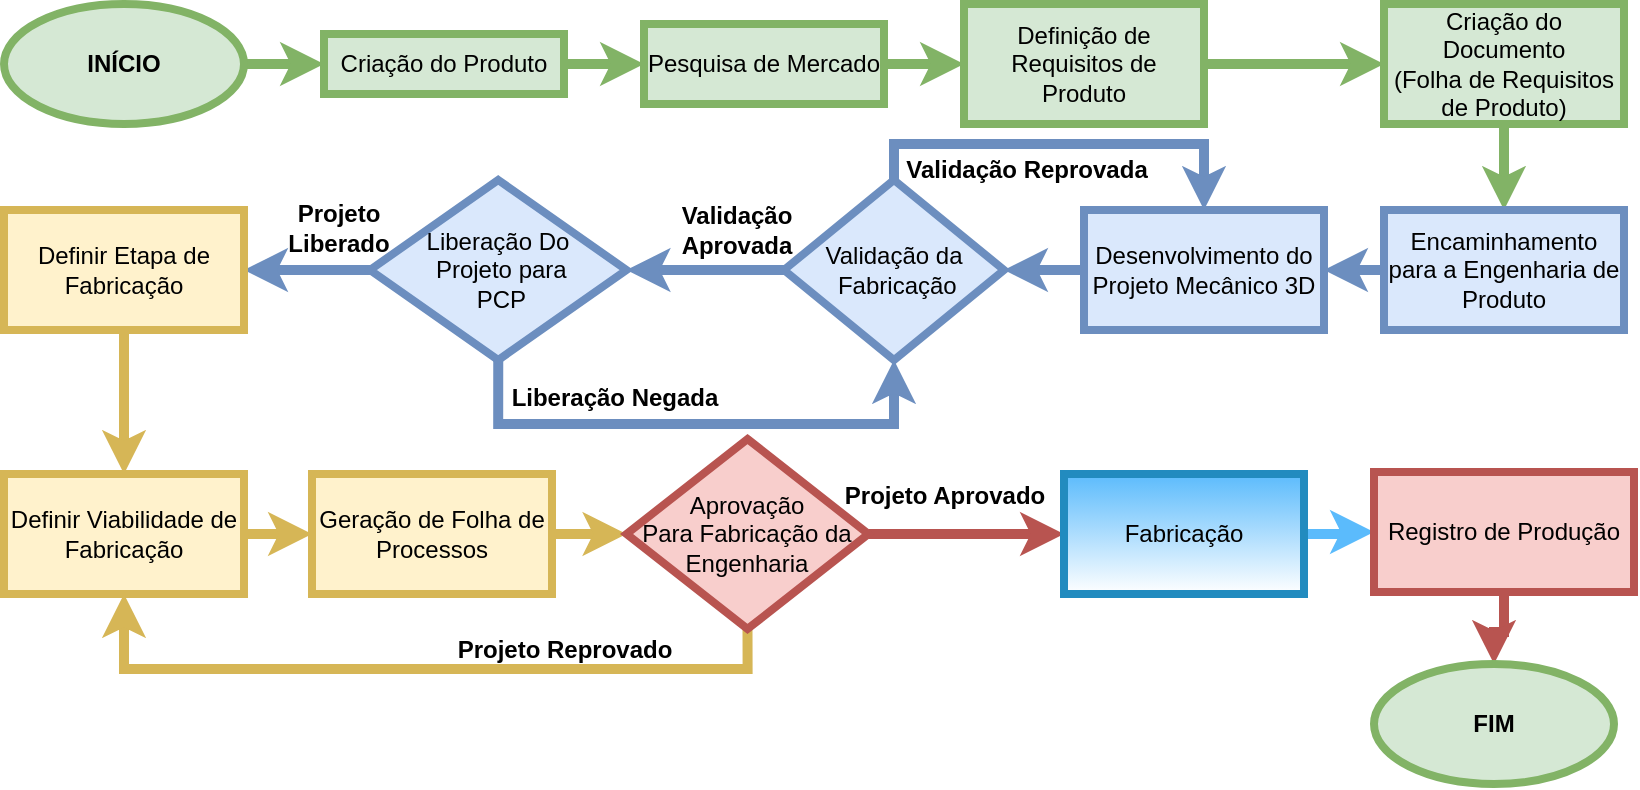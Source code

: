 <mxfile version="15.5.8" type="github">
  <diagram id="SodQkscSPkKaEFACgImG" name="Page-1">
    <mxGraphModel dx="1422" dy="794" grid="1" gridSize="10" guides="1" tooltips="1" connect="1" arrows="1" fold="1" page="1" pageScale="1" pageWidth="827" pageHeight="1169" math="0" shadow="0">
      <root>
        <mxCell id="0" />
        <mxCell id="1" parent="0" />
        <mxCell id="z-3LRpEQlULu_if7Jt6z-3" value="" style="edgeStyle=orthogonalEdgeStyle;rounded=0;orthogonalLoop=1;jettySize=auto;html=1;fillColor=#d5e8d4;strokeColor=#82b366;strokeWidth=5;" edge="1" parent="1" source="z-3LRpEQlULu_if7Jt6z-1" target="z-3LRpEQlULu_if7Jt6z-2">
          <mxGeometry relative="1" as="geometry" />
        </mxCell>
        <mxCell id="z-3LRpEQlULu_if7Jt6z-1" value="&lt;b&gt;INÍCIO&lt;/b&gt;" style="ellipse;whiteSpace=wrap;html=1;fillColor=#d5e8d4;strokeColor=#82b366;strokeWidth=4;" vertex="1" parent="1">
          <mxGeometry x="10" y="20" width="120" height="60" as="geometry" />
        </mxCell>
        <mxCell id="z-3LRpEQlULu_if7Jt6z-5" value="" style="edgeStyle=orthogonalEdgeStyle;rounded=0;orthogonalLoop=1;jettySize=auto;html=1;fillColor=#d5e8d4;strokeColor=#82b366;strokeWidth=5;" edge="1" parent="1" source="z-3LRpEQlULu_if7Jt6z-2" target="z-3LRpEQlULu_if7Jt6z-4">
          <mxGeometry relative="1" as="geometry" />
        </mxCell>
        <mxCell id="z-3LRpEQlULu_if7Jt6z-2" value="Criação do Produto" style="whiteSpace=wrap;html=1;fillColor=#d5e8d4;strokeColor=#82b366;strokeWidth=4;" vertex="1" parent="1">
          <mxGeometry x="170" y="35" width="120" height="30" as="geometry" />
        </mxCell>
        <mxCell id="z-3LRpEQlULu_if7Jt6z-7" value="" style="edgeStyle=orthogonalEdgeStyle;rounded=0;orthogonalLoop=1;jettySize=auto;html=1;fillColor=#d5e8d4;strokeColor=#82b366;strokeWidth=5;" edge="1" parent="1" source="z-3LRpEQlULu_if7Jt6z-4" target="z-3LRpEQlULu_if7Jt6z-6">
          <mxGeometry relative="1" as="geometry" />
        </mxCell>
        <mxCell id="z-3LRpEQlULu_if7Jt6z-4" value="Pesquisa de Mercado" style="whiteSpace=wrap;html=1;fillColor=#d5e8d4;strokeColor=#82b366;strokeWidth=4;" vertex="1" parent="1">
          <mxGeometry x="330" y="30" width="120" height="40" as="geometry" />
        </mxCell>
        <mxCell id="z-3LRpEQlULu_if7Jt6z-9" value="" style="edgeStyle=orthogonalEdgeStyle;rounded=0;orthogonalLoop=1;jettySize=auto;html=1;fillColor=#d5e8d4;strokeColor=#82b366;strokeWidth=5;" edge="1" parent="1" source="z-3LRpEQlULu_if7Jt6z-6" target="z-3LRpEQlULu_if7Jt6z-8">
          <mxGeometry relative="1" as="geometry" />
        </mxCell>
        <mxCell id="z-3LRpEQlULu_if7Jt6z-6" value="Definição de Requisitos de Produto" style="whiteSpace=wrap;html=1;fillColor=#d5e8d4;strokeColor=#82b366;strokeWidth=4;" vertex="1" parent="1">
          <mxGeometry x="490" y="20" width="120" height="60" as="geometry" />
        </mxCell>
        <mxCell id="z-3LRpEQlULu_if7Jt6z-11" value="" style="edgeStyle=orthogonalEdgeStyle;rounded=0;orthogonalLoop=1;jettySize=auto;html=1;fillColor=#d5e8d4;strokeColor=#82b366;strokeWidth=5;" edge="1" parent="1" source="z-3LRpEQlULu_if7Jt6z-8" target="z-3LRpEQlULu_if7Jt6z-10">
          <mxGeometry relative="1" as="geometry" />
        </mxCell>
        <mxCell id="z-3LRpEQlULu_if7Jt6z-8" value="Criação do Documento&lt;br&gt;(Folha de Requisitos de Produto)" style="whiteSpace=wrap;html=1;fillColor=#d5e8d4;strokeColor=#82b366;strokeWidth=4;" vertex="1" parent="1">
          <mxGeometry x="700" y="20" width="120" height="60" as="geometry" />
        </mxCell>
        <mxCell id="z-3LRpEQlULu_if7Jt6z-13" value="" style="edgeStyle=orthogonalEdgeStyle;rounded=0;orthogonalLoop=1;jettySize=auto;html=1;fillColor=#dae8fc;strokeColor=#6c8ebf;strokeWidth=5;" edge="1" parent="1" source="z-3LRpEQlULu_if7Jt6z-10" target="z-3LRpEQlULu_if7Jt6z-12">
          <mxGeometry relative="1" as="geometry" />
        </mxCell>
        <mxCell id="z-3LRpEQlULu_if7Jt6z-10" value="Encaminhamento para a Engenharia de Produto" style="whiteSpace=wrap;html=1;fillColor=#dae8fc;strokeColor=#6c8ebf;strokeWidth=4;" vertex="1" parent="1">
          <mxGeometry x="700" y="123" width="120" height="60" as="geometry" />
        </mxCell>
        <mxCell id="z-3LRpEQlULu_if7Jt6z-15" value="" style="edgeStyle=orthogonalEdgeStyle;rounded=0;orthogonalLoop=1;jettySize=auto;html=1;entryX=1;entryY=0.5;entryDx=0;entryDy=0;strokeWidth=5;fillColor=#dae8fc;strokeColor=#6c8ebf;" edge="1" parent="1" source="z-3LRpEQlULu_if7Jt6z-12" target="z-3LRpEQlULu_if7Jt6z-16">
          <mxGeometry relative="1" as="geometry">
            <mxPoint x="450" y="150" as="targetPoint" />
          </mxGeometry>
        </mxCell>
        <mxCell id="z-3LRpEQlULu_if7Jt6z-12" value="Desenvolvimento do Projeto Mecânico 3D" style="whiteSpace=wrap;html=1;fillColor=#dae8fc;strokeColor=#6c8ebf;strokeWidth=4;" vertex="1" parent="1">
          <mxGeometry x="550" y="123" width="120" height="60" as="geometry" />
        </mxCell>
        <mxCell id="z-3LRpEQlULu_if7Jt6z-19" value="" style="edgeStyle=orthogonalEdgeStyle;rounded=0;orthogonalLoop=1;jettySize=auto;html=1;fillColor=#dae8fc;strokeColor=#6c8ebf;strokeWidth=5;" edge="1" parent="1" source="z-3LRpEQlULu_if7Jt6z-16" target="z-3LRpEQlULu_if7Jt6z-18">
          <mxGeometry relative="1" as="geometry" />
        </mxCell>
        <mxCell id="z-3LRpEQlULu_if7Jt6z-46" style="edgeStyle=orthogonalEdgeStyle;rounded=0;orthogonalLoop=1;jettySize=auto;html=1;exitX=0.5;exitY=0;exitDx=0;exitDy=0;entryX=0.5;entryY=0;entryDx=0;entryDy=0;fillColor=#dae8fc;strokeColor=#6c8ebf;strokeWidth=5;" edge="1" parent="1" source="z-3LRpEQlULu_if7Jt6z-16" target="z-3LRpEQlULu_if7Jt6z-12">
          <mxGeometry relative="1" as="geometry">
            <Array as="points">
              <mxPoint x="455" y="90" />
              <mxPoint x="610" y="90" />
            </Array>
          </mxGeometry>
        </mxCell>
        <mxCell id="z-3LRpEQlULu_if7Jt6z-16" value="Validação da&lt;br&gt;&amp;nbsp;Fabricação" style="rhombus;whiteSpace=wrap;html=1;fillColor=#dae8fc;strokeColor=#6c8ebf;strokeWidth=4;" vertex="1" parent="1">
          <mxGeometry x="400" y="108" width="110" height="90" as="geometry" />
        </mxCell>
        <mxCell id="z-3LRpEQlULu_if7Jt6z-24" value="" style="edgeStyle=orthogonalEdgeStyle;rounded=0;orthogonalLoop=1;jettySize=auto;html=1;fillColor=#dae8fc;strokeColor=#6c8ebf;strokeWidth=5;" edge="1" parent="1" source="z-3LRpEQlULu_if7Jt6z-18" target="z-3LRpEQlULu_if7Jt6z-23">
          <mxGeometry relative="1" as="geometry" />
        </mxCell>
        <mxCell id="z-3LRpEQlULu_if7Jt6z-42" style="edgeStyle=orthogonalEdgeStyle;rounded=0;orthogonalLoop=1;jettySize=auto;html=1;exitX=0.5;exitY=1;exitDx=0;exitDy=0;entryX=0.5;entryY=1;entryDx=0;entryDy=0;fillColor=#dae8fc;strokeColor=#6c8ebf;strokeWidth=5;" edge="1" parent="1" source="z-3LRpEQlULu_if7Jt6z-18" target="z-3LRpEQlULu_if7Jt6z-16">
          <mxGeometry relative="1" as="geometry">
            <Array as="points">
              <mxPoint x="257" y="230" />
              <mxPoint x="455" y="230" />
            </Array>
          </mxGeometry>
        </mxCell>
        <mxCell id="z-3LRpEQlULu_if7Jt6z-18" value="Liberação Do&lt;br&gt;&amp;nbsp;Projeto para&lt;br&gt;&amp;nbsp;PCP" style="rhombus;whiteSpace=wrap;html=1;fillColor=#dae8fc;strokeColor=#6c8ebf;strokeWidth=4;" vertex="1" parent="1">
          <mxGeometry x="193" y="108" width="128.25" height="90" as="geometry" />
        </mxCell>
        <mxCell id="z-3LRpEQlULu_if7Jt6z-21" value="&lt;b&gt;Projeto &lt;br&gt;Liberado&lt;/b&gt;" style="text;html=1;align=center;verticalAlign=middle;resizable=0;points=[];autosize=1;strokeColor=none;fillColor=none;" vertex="1" parent="1">
          <mxGeometry x="142" y="117" width="70" height="30" as="geometry" />
        </mxCell>
        <mxCell id="z-3LRpEQlULu_if7Jt6z-22" value="&lt;b&gt;Validação&lt;br&gt;Aprovada&lt;/b&gt;" style="text;html=1;align=center;verticalAlign=middle;resizable=0;points=[];autosize=1;strokeColor=none;fillColor=none;" vertex="1" parent="1">
          <mxGeometry x="341" y="118" width="70" height="30" as="geometry" />
        </mxCell>
        <mxCell id="z-3LRpEQlULu_if7Jt6z-26" value="" style="edgeStyle=orthogonalEdgeStyle;rounded=0;orthogonalLoop=1;jettySize=auto;html=1;fillColor=#fff2cc;strokeColor=#d6b656;strokeWidth=5;" edge="1" parent="1" source="z-3LRpEQlULu_if7Jt6z-23" target="z-3LRpEQlULu_if7Jt6z-25">
          <mxGeometry relative="1" as="geometry" />
        </mxCell>
        <mxCell id="z-3LRpEQlULu_if7Jt6z-23" value="Definir Etapa de Fabricação" style="whiteSpace=wrap;html=1;fillColor=#fff2cc;strokeColor=#d6b656;strokeWidth=4;" vertex="1" parent="1">
          <mxGeometry x="10.005" y="123" width="120" height="60" as="geometry" />
        </mxCell>
        <mxCell id="z-3LRpEQlULu_if7Jt6z-28" value="" style="edgeStyle=orthogonalEdgeStyle;rounded=0;orthogonalLoop=1;jettySize=auto;html=1;fillColor=#fff2cc;strokeColor=#d6b656;strokeWidth=5;" edge="1" parent="1" source="z-3LRpEQlULu_if7Jt6z-25" target="z-3LRpEQlULu_if7Jt6z-27">
          <mxGeometry relative="1" as="geometry" />
        </mxCell>
        <mxCell id="z-3LRpEQlULu_if7Jt6z-25" value="Definir Viabilidade de Fabricação" style="whiteSpace=wrap;html=1;fillColor=#fff2cc;strokeColor=#d6b656;strokeWidth=4;" vertex="1" parent="1">
          <mxGeometry x="10.005" y="255" width="120" height="60" as="geometry" />
        </mxCell>
        <mxCell id="z-3LRpEQlULu_if7Jt6z-32" value="" style="edgeStyle=orthogonalEdgeStyle;rounded=0;orthogonalLoop=1;jettySize=auto;html=1;fillColor=#fff2cc;strokeColor=#d6b656;strokeWidth=5;" edge="1" parent="1" source="z-3LRpEQlULu_if7Jt6z-27" target="z-3LRpEQlULu_if7Jt6z-31">
          <mxGeometry relative="1" as="geometry" />
        </mxCell>
        <mxCell id="z-3LRpEQlULu_if7Jt6z-27" value="Geração de Folha de Processos" style="whiteSpace=wrap;html=1;fillColor=#fff2cc;strokeColor=#d6b656;strokeWidth=4;" vertex="1" parent="1">
          <mxGeometry x="164.005" y="255" width="120" height="60" as="geometry" />
        </mxCell>
        <mxCell id="z-3LRpEQlULu_if7Jt6z-34" value="" style="edgeStyle=orthogonalEdgeStyle;rounded=0;orthogonalLoop=1;jettySize=auto;html=1;fillColor=#f8cecc;strokeColor=#b85450;strokeWidth=5;" edge="1" parent="1" source="z-3LRpEQlULu_if7Jt6z-31" target="z-3LRpEQlULu_if7Jt6z-33">
          <mxGeometry relative="1" as="geometry" />
        </mxCell>
        <mxCell id="z-3LRpEQlULu_if7Jt6z-44" style="edgeStyle=orthogonalEdgeStyle;rounded=0;orthogonalLoop=1;jettySize=auto;html=1;exitX=0.5;exitY=1;exitDx=0;exitDy=0;entryX=0.5;entryY=1;entryDx=0;entryDy=0;fillColor=#fff2cc;strokeColor=#d6b656;strokeWidth=5;" edge="1" parent="1" source="z-3LRpEQlULu_if7Jt6z-31" target="z-3LRpEQlULu_if7Jt6z-25">
          <mxGeometry relative="1" as="geometry" />
        </mxCell>
        <mxCell id="z-3LRpEQlULu_if7Jt6z-31" value="&lt;span&gt;Aprovação &lt;br&gt;Para Fabricação da Engenharia&lt;/span&gt;" style="rhombus;whiteSpace=wrap;html=1;fillColor=#f8cecc;strokeColor=#b85450;strokeWidth=4;" vertex="1" parent="1">
          <mxGeometry x="321.25" y="237.5" width="121" height="95" as="geometry" />
        </mxCell>
        <mxCell id="z-3LRpEQlULu_if7Jt6z-37" value="" style="edgeStyle=orthogonalEdgeStyle;rounded=0;orthogonalLoop=1;jettySize=auto;html=1;fillColor=#dae8fc;strokeColor=#5BBBFC;strokeWidth=5;" edge="1" parent="1" source="z-3LRpEQlULu_if7Jt6z-33" target="z-3LRpEQlULu_if7Jt6z-36">
          <mxGeometry relative="1" as="geometry" />
        </mxCell>
        <mxCell id="z-3LRpEQlULu_if7Jt6z-33" value="Fabricação" style="whiteSpace=wrap;html=1;fillColor=#5BBBFC;strokeColor=#228BBF;strokeWidth=4;gradientColor=#ffffff;" vertex="1" parent="1">
          <mxGeometry x="540" y="255" width="120" height="60" as="geometry" />
        </mxCell>
        <mxCell id="z-3LRpEQlULu_if7Jt6z-35" value="&lt;b&gt;Projeto Aprovado&lt;/b&gt;" style="text;html=1;align=center;verticalAlign=middle;resizable=0;points=[];autosize=1;strokeColor=none;fillColor=none;" vertex="1" parent="1">
          <mxGeometry x="420" y="256" width="120" height="20" as="geometry" />
        </mxCell>
        <mxCell id="z-3LRpEQlULu_if7Jt6z-39" value="" style="edgeStyle=orthogonalEdgeStyle;rounded=0;orthogonalLoop=1;jettySize=auto;html=1;fillColor=#f8cecc;strokeColor=#b85450;strokeWidth=5;" edge="1" parent="1" source="z-3LRpEQlULu_if7Jt6z-36" target="z-3LRpEQlULu_if7Jt6z-38">
          <mxGeometry relative="1" as="geometry" />
        </mxCell>
        <mxCell id="z-3LRpEQlULu_if7Jt6z-36" value="Registro de Produção" style="whiteSpace=wrap;html=1;fillColor=#f8cecc;strokeColor=#b85450;strokeWidth=4;" vertex="1" parent="1">
          <mxGeometry x="695" y="254" width="130" height="60" as="geometry" />
        </mxCell>
        <mxCell id="z-3LRpEQlULu_if7Jt6z-38" value="&lt;b&gt;FIM&lt;/b&gt;" style="ellipse;whiteSpace=wrap;html=1;fillColor=#d5e8d4;strokeColor=#82b366;strokeWidth=4;" vertex="1" parent="1">
          <mxGeometry x="695" y="350" width="120" height="60" as="geometry" />
        </mxCell>
        <mxCell id="z-3LRpEQlULu_if7Jt6z-41" value="&lt;b&gt;Validação Reprovada&lt;/b&gt;" style="text;html=1;align=center;verticalAlign=middle;resizable=0;points=[];autosize=1;strokeColor=none;fillColor=none;" vertex="1" parent="1">
          <mxGeometry x="451" y="93" width="140" height="20" as="geometry" />
        </mxCell>
        <mxCell id="z-3LRpEQlULu_if7Jt6z-43" value="&lt;b&gt;Liberação Negada&lt;/b&gt;" style="text;html=1;align=center;verticalAlign=middle;resizable=0;points=[];autosize=1;strokeColor=none;fillColor=none;" vertex="1" parent="1">
          <mxGeometry x="255" y="207" width="120" height="20" as="geometry" />
        </mxCell>
        <mxCell id="z-3LRpEQlULu_if7Jt6z-45" value="&lt;b&gt;Projeto Reprovado&lt;/b&gt;" style="text;html=1;align=center;verticalAlign=middle;resizable=0;points=[];autosize=1;strokeColor=none;fillColor=none;" vertex="1" parent="1">
          <mxGeometry x="230" y="332.5" width="120" height="20" as="geometry" />
        </mxCell>
      </root>
    </mxGraphModel>
  </diagram>
</mxfile>
